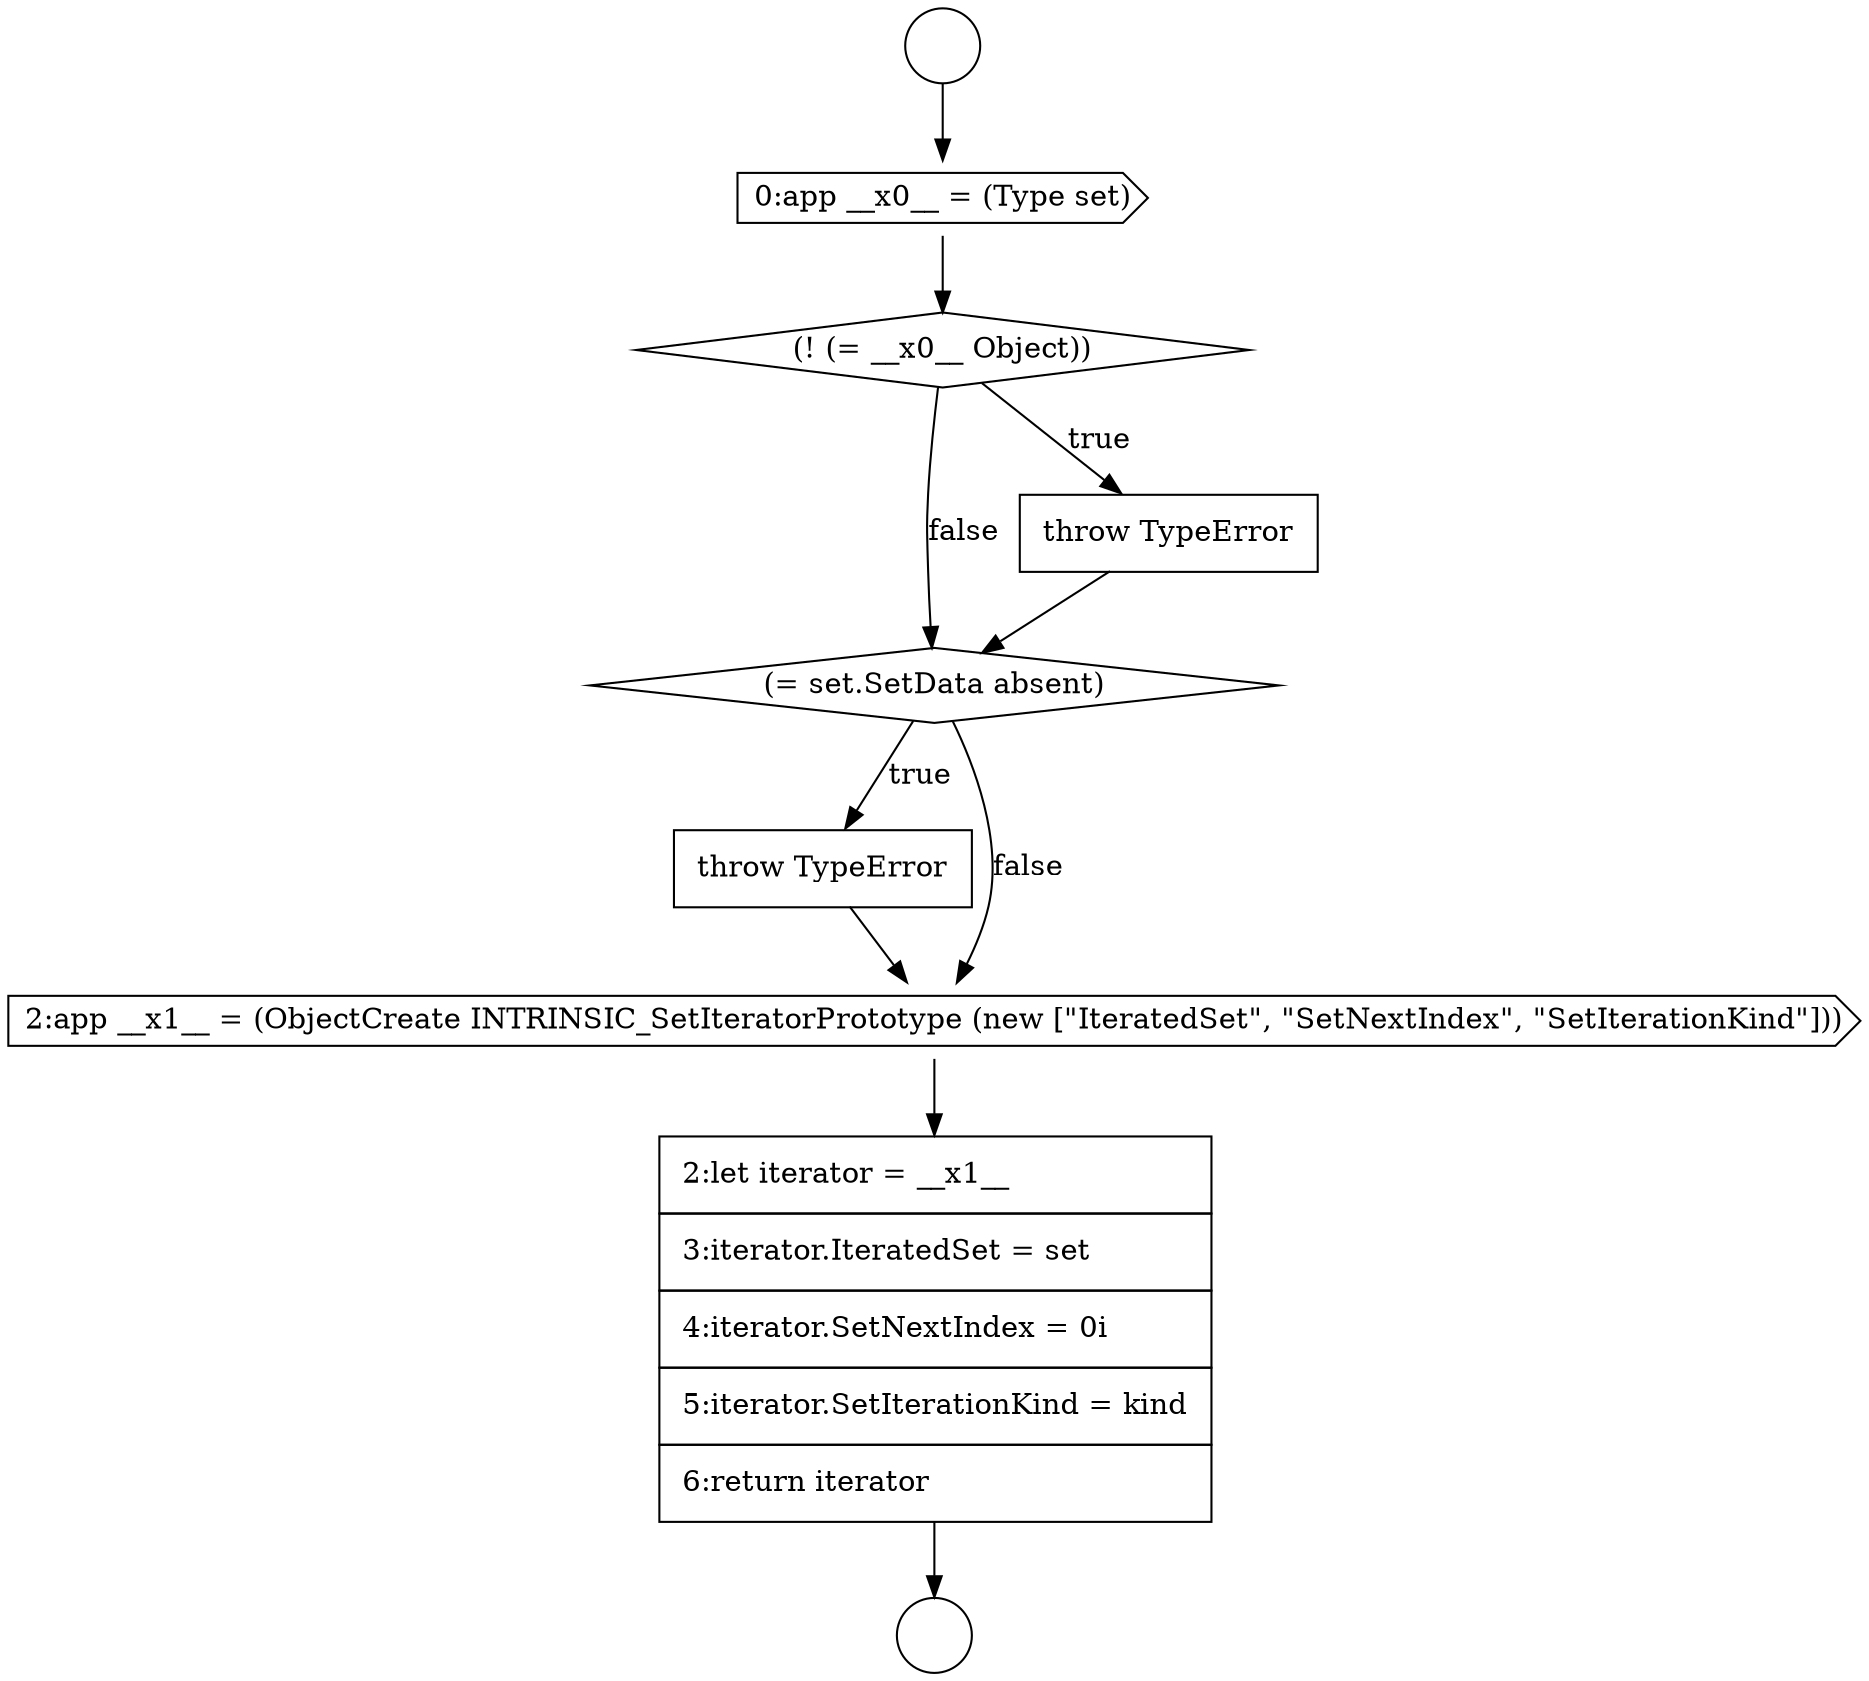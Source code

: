 digraph {
  node0 [shape=circle label=" " color="black" fillcolor="white" style=filled]
  node5 [shape=diamond, label=<<font color="black">(= set.SetData absent)</font>> color="black" fillcolor="white" style=filled]
  node1 [shape=circle label=" " color="black" fillcolor="white" style=filled]
  node6 [shape=none, margin=0, label=<<font color="black">
    <table border="0" cellborder="1" cellspacing="0" cellpadding="10">
      <tr><td align="left">throw TypeError</td></tr>
    </table>
  </font>> color="black" fillcolor="white" style=filled]
  node2 [shape=cds, label=<<font color="black">0:app __x0__ = (Type set)</font>> color="black" fillcolor="white" style=filled]
  node7 [shape=cds, label=<<font color="black">2:app __x1__ = (ObjectCreate INTRINSIC_SetIteratorPrototype (new [&quot;IteratedSet&quot;, &quot;SetNextIndex&quot;, &quot;SetIterationKind&quot;]))</font>> color="black" fillcolor="white" style=filled]
  node3 [shape=diamond, label=<<font color="black">(! (= __x0__ Object))</font>> color="black" fillcolor="white" style=filled]
  node8 [shape=none, margin=0, label=<<font color="black">
    <table border="0" cellborder="1" cellspacing="0" cellpadding="10">
      <tr><td align="left">2:let iterator = __x1__</td></tr>
      <tr><td align="left">3:iterator.IteratedSet = set</td></tr>
      <tr><td align="left">4:iterator.SetNextIndex = 0i</td></tr>
      <tr><td align="left">5:iterator.SetIterationKind = kind</td></tr>
      <tr><td align="left">6:return iterator</td></tr>
    </table>
  </font>> color="black" fillcolor="white" style=filled]
  node4 [shape=none, margin=0, label=<<font color="black">
    <table border="0" cellborder="1" cellspacing="0" cellpadding="10">
      <tr><td align="left">throw TypeError</td></tr>
    </table>
  </font>> color="black" fillcolor="white" style=filled]
  node7 -> node8 [ color="black"]
  node8 -> node1 [ color="black"]
  node0 -> node2 [ color="black"]
  node6 -> node7 [ color="black"]
  node4 -> node5 [ color="black"]
  node5 -> node6 [label=<<font color="black">true</font>> color="black"]
  node5 -> node7 [label=<<font color="black">false</font>> color="black"]
  node2 -> node3 [ color="black"]
  node3 -> node4 [label=<<font color="black">true</font>> color="black"]
  node3 -> node5 [label=<<font color="black">false</font>> color="black"]
}
